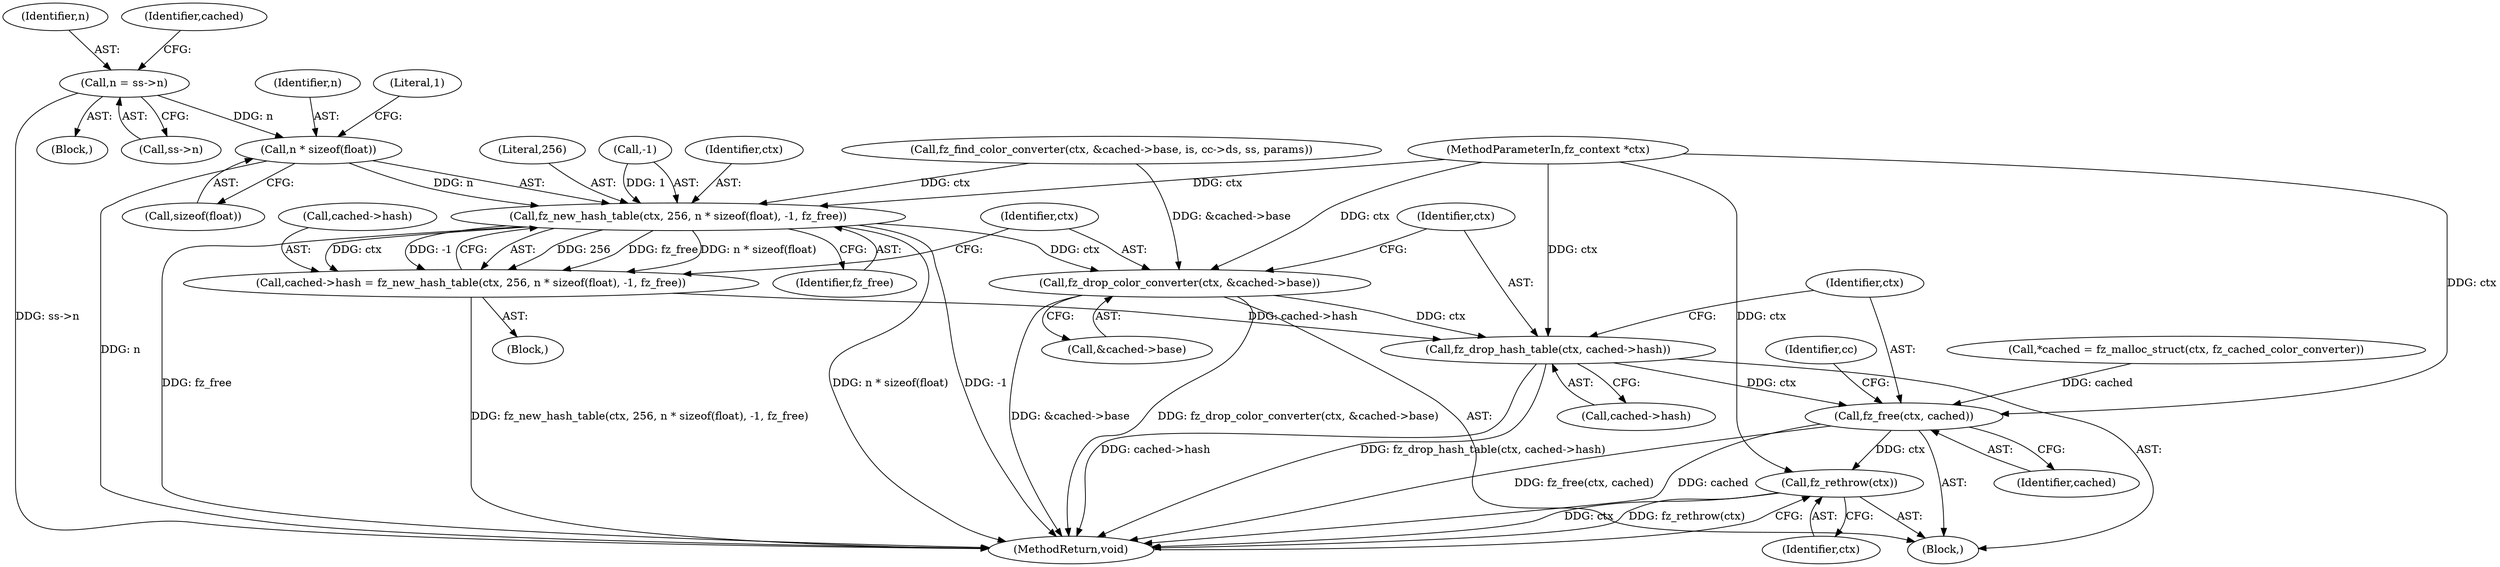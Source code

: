 digraph "0_ghostscript_83d4dae44c71816c084a635550acc1a51529b881@API" {
"1000169" [label="(Call,n * sizeof(float))"];
"1000109" [label="(Call,n = ss->n)"];
"1000166" [label="(Call,fz_new_hash_table(ctx, 256, n * sizeof(float), -1, fz_free))"];
"1000162" [label="(Call,cached->hash = fz_new_hash_table(ctx, 256, n * sizeof(float), -1, fz_free))"];
"1000183" [label="(Call,fz_drop_hash_table(ctx, cached->hash))"];
"1000188" [label="(Call,fz_free(ctx, cached))"];
"1000196" [label="(Call,fz_rethrow(ctx))"];
"1000177" [label="(Call,fz_drop_color_converter(ctx, &cached->base))"];
"1000175" [label="(Identifier,fz_free)"];
"1000101" [label="(MethodParameterIn,fz_context *ctx)"];
"1000162" [label="(Call,cached->hash = fz_new_hash_table(ctx, 256, n * sizeof(float), -1, fz_free))"];
"1000183" [label="(Call,fz_drop_hash_table(ctx, cached->hash))"];
"1000110" [label="(Identifier,n)"];
"1000168" [label="(Literal,256)"];
"1000115" [label="(Call,*cached = fz_malloc_struct(ctx, fz_cached_color_converter))"];
"1000163" [label="(Call,cached->hash)"];
"1000173" [label="(Call,-1)"];
"1000170" [label="(Identifier,n)"];
"1000176" [label="(Block,)"];
"1000177" [label="(Call,fz_drop_color_converter(ctx, &cached->base))"];
"1000150" [label="(Call,fz_find_color_converter(ctx, &cached->base, is, cc->ds, ss, params))"];
"1000111" [label="(Call,ss->n)"];
"1000174" [label="(Literal,1)"];
"1000169" [label="(Call,n * sizeof(float))"];
"1000185" [label="(Call,cached->hash)"];
"1000198" [label="(MethodReturn,void)"];
"1000107" [label="(Block,)"];
"1000197" [label="(Identifier,ctx)"];
"1000149" [label="(Block,)"];
"1000184" [label="(Identifier,ctx)"];
"1000193" [label="(Identifier,cc)"];
"1000189" [label="(Identifier,ctx)"];
"1000196" [label="(Call,fz_rethrow(ctx))"];
"1000178" [label="(Identifier,ctx)"];
"1000116" [label="(Identifier,cached)"];
"1000167" [label="(Identifier,ctx)"];
"1000179" [label="(Call,&cached->base)"];
"1000171" [label="(Call,sizeof(float))"];
"1000188" [label="(Call,fz_free(ctx, cached))"];
"1000166" [label="(Call,fz_new_hash_table(ctx, 256, n * sizeof(float), -1, fz_free))"];
"1000109" [label="(Call,n = ss->n)"];
"1000190" [label="(Identifier,cached)"];
"1000169" -> "1000166"  [label="AST: "];
"1000169" -> "1000171"  [label="CFG: "];
"1000170" -> "1000169"  [label="AST: "];
"1000171" -> "1000169"  [label="AST: "];
"1000174" -> "1000169"  [label="CFG: "];
"1000169" -> "1000198"  [label="DDG: n"];
"1000169" -> "1000166"  [label="DDG: n"];
"1000109" -> "1000169"  [label="DDG: n"];
"1000109" -> "1000107"  [label="AST: "];
"1000109" -> "1000111"  [label="CFG: "];
"1000110" -> "1000109"  [label="AST: "];
"1000111" -> "1000109"  [label="AST: "];
"1000116" -> "1000109"  [label="CFG: "];
"1000109" -> "1000198"  [label="DDG: ss->n"];
"1000166" -> "1000162"  [label="AST: "];
"1000166" -> "1000175"  [label="CFG: "];
"1000167" -> "1000166"  [label="AST: "];
"1000168" -> "1000166"  [label="AST: "];
"1000173" -> "1000166"  [label="AST: "];
"1000175" -> "1000166"  [label="AST: "];
"1000162" -> "1000166"  [label="CFG: "];
"1000166" -> "1000198"  [label="DDG: n * sizeof(float)"];
"1000166" -> "1000198"  [label="DDG: -1"];
"1000166" -> "1000198"  [label="DDG: fz_free"];
"1000166" -> "1000162"  [label="DDG: 256"];
"1000166" -> "1000162"  [label="DDG: fz_free"];
"1000166" -> "1000162"  [label="DDG: n * sizeof(float)"];
"1000166" -> "1000162"  [label="DDG: ctx"];
"1000166" -> "1000162"  [label="DDG: -1"];
"1000150" -> "1000166"  [label="DDG: ctx"];
"1000101" -> "1000166"  [label="DDG: ctx"];
"1000173" -> "1000166"  [label="DDG: 1"];
"1000166" -> "1000177"  [label="DDG: ctx"];
"1000162" -> "1000149"  [label="AST: "];
"1000163" -> "1000162"  [label="AST: "];
"1000178" -> "1000162"  [label="CFG: "];
"1000162" -> "1000198"  [label="DDG: fz_new_hash_table(ctx, 256, n * sizeof(float), -1, fz_free)"];
"1000162" -> "1000183"  [label="DDG: cached->hash"];
"1000183" -> "1000176"  [label="AST: "];
"1000183" -> "1000185"  [label="CFG: "];
"1000184" -> "1000183"  [label="AST: "];
"1000185" -> "1000183"  [label="AST: "];
"1000189" -> "1000183"  [label="CFG: "];
"1000183" -> "1000198"  [label="DDG: cached->hash"];
"1000183" -> "1000198"  [label="DDG: fz_drop_hash_table(ctx, cached->hash)"];
"1000177" -> "1000183"  [label="DDG: ctx"];
"1000101" -> "1000183"  [label="DDG: ctx"];
"1000183" -> "1000188"  [label="DDG: ctx"];
"1000188" -> "1000176"  [label="AST: "];
"1000188" -> "1000190"  [label="CFG: "];
"1000189" -> "1000188"  [label="AST: "];
"1000190" -> "1000188"  [label="AST: "];
"1000193" -> "1000188"  [label="CFG: "];
"1000188" -> "1000198"  [label="DDG: fz_free(ctx, cached)"];
"1000188" -> "1000198"  [label="DDG: cached"];
"1000101" -> "1000188"  [label="DDG: ctx"];
"1000115" -> "1000188"  [label="DDG: cached"];
"1000188" -> "1000196"  [label="DDG: ctx"];
"1000196" -> "1000176"  [label="AST: "];
"1000196" -> "1000197"  [label="CFG: "];
"1000197" -> "1000196"  [label="AST: "];
"1000198" -> "1000196"  [label="CFG: "];
"1000196" -> "1000198"  [label="DDG: ctx"];
"1000196" -> "1000198"  [label="DDG: fz_rethrow(ctx)"];
"1000101" -> "1000196"  [label="DDG: ctx"];
"1000177" -> "1000176"  [label="AST: "];
"1000177" -> "1000179"  [label="CFG: "];
"1000178" -> "1000177"  [label="AST: "];
"1000179" -> "1000177"  [label="AST: "];
"1000184" -> "1000177"  [label="CFG: "];
"1000177" -> "1000198"  [label="DDG: &cached->base"];
"1000177" -> "1000198"  [label="DDG: fz_drop_color_converter(ctx, &cached->base)"];
"1000101" -> "1000177"  [label="DDG: ctx"];
"1000150" -> "1000177"  [label="DDG: &cached->base"];
}
